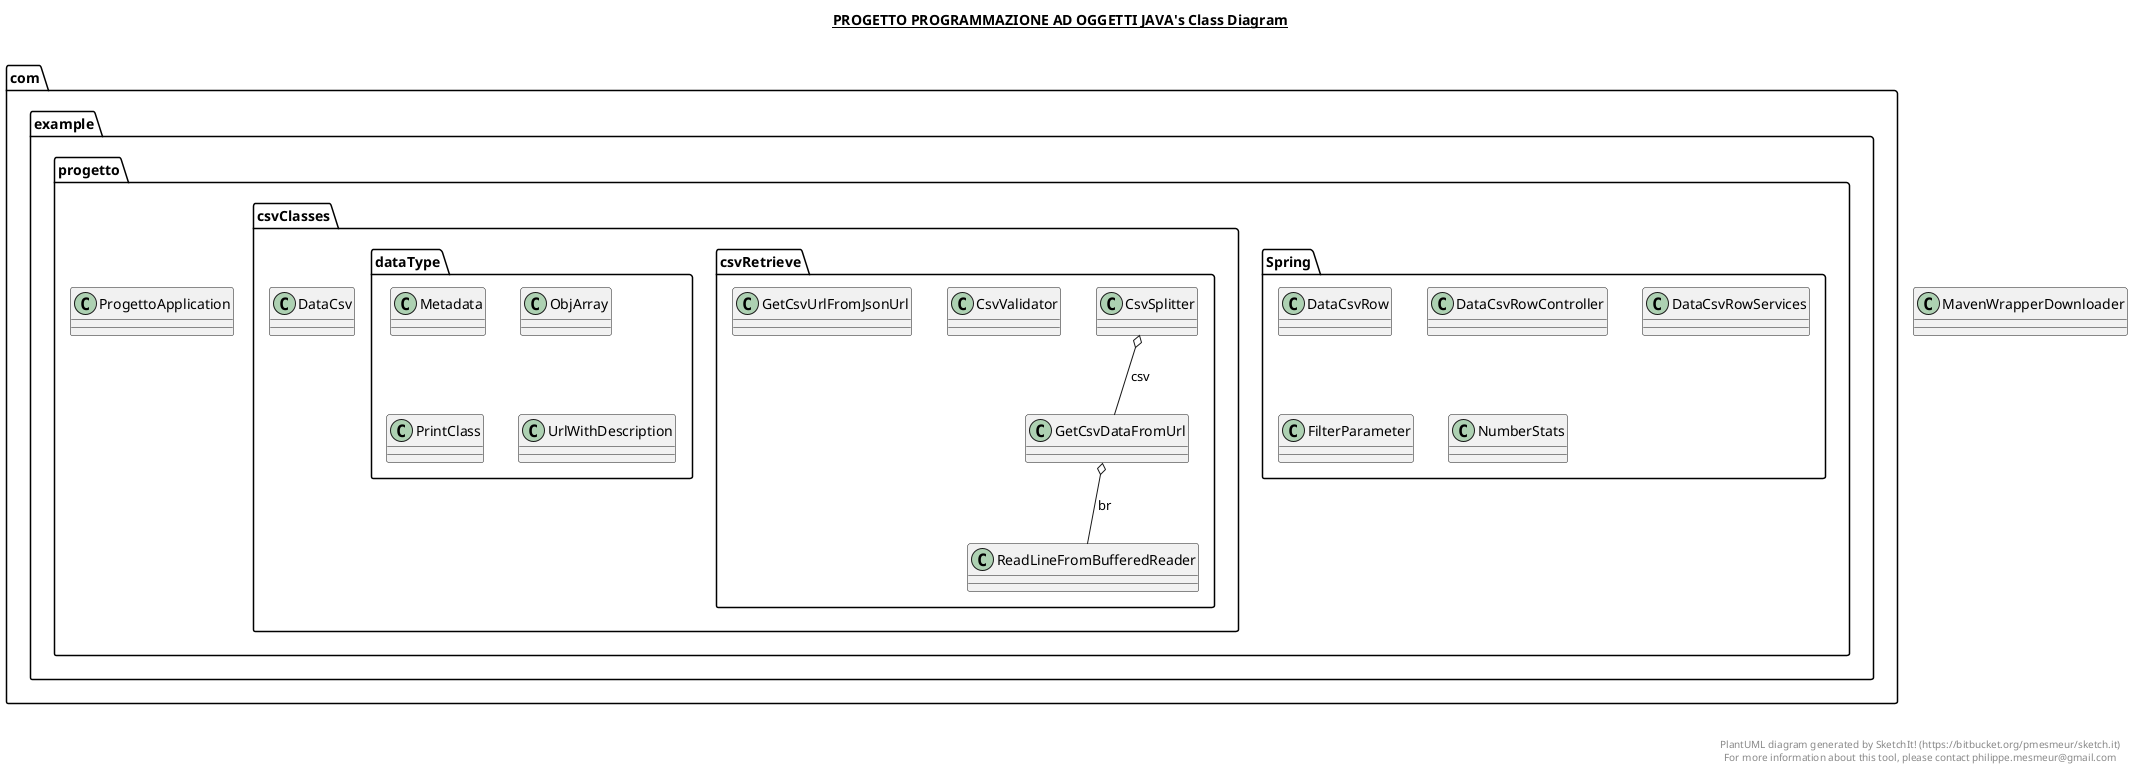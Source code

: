 @startuml

title __PROGETTO PROGRAMMAZIONE AD OGGETTI JAVA's Class Diagram__\n


    class MavenWrapperDownloader {
    }

  

    namespace com.example.progetto {
      class com.example.progetto.ProgettoApplication {
      }
    }

  

    namespace com.example.progetto {
      namespace Spring {
        class com.example.progetto.Spring.DataCsvRow {
        }
      }
    }

  


    namespace com.example.progetto {
      namespace Spring {
        class com.example.progetto.Spring.DataCsvRowController {
        }
      }
    }

  


    namespace com.example.progetto {
      namespace Spring {
        class com.example.progetto.Spring.DataCsvRowServices {
        }
      }
    }

  

    namespace com.example.progetto {
      namespace Spring {
        class com.example.progetto.Spring.FilterParameter {
        }
      }
    }

    namespace com.example.progetto {
      namespace Spring {
        class com.example.progetto.Spring.NumberStats {
        }
      }
    }

    namespace com.example.progetto {
      namespace csvClasses {
        class com.example.progetto.csvClasses.DataCsv {
        }
      }
    }

    namespace com.example.progetto {
      namespace csvClasses {
        namespace csvRetrieve {
          class com.example.progetto.csvClasses.csvRetrieve.CsvSplitter {
          }
        }
      }
    }

    namespace com.example.progetto {
      namespace csvClasses {
        namespace csvRetrieve {
          class com.example.progetto.csvClasses.csvRetrieve.CsvValidator {
          }
        }
      }
    }

    namespace com.example.progetto {
      namespace csvClasses {
        namespace csvRetrieve {
          class com.example.progetto.csvClasses.csvRetrieve.GetCsvDataFromUrl {
          }
        }
      }
    }

    namespace com.example.progetto {
      namespace csvClasses {
        namespace csvRetrieve {
          class com.example.progetto.csvClasses.csvRetrieve.GetCsvUrlFromJsonUrl {
          }
        }
      }
    }

    namespace com.example.progetto {
      namespace csvClasses {
        namespace csvRetrieve {
          class com.example.progetto.csvClasses.csvRetrieve.ReadLineFromBufferedReader {
          }
        }
      }
    }

    namespace com.example.progetto {
      namespace csvClasses {
        namespace dataType {
          class com.example.progetto.csvClasses.dataType.Metadata {
          }
        }
      }
    }

    namespace com.example.progetto {
      namespace csvClasses {
        namespace dataType {
          class com.example.progetto.csvClasses.dataType.ObjArray {
          }
        }
      }
    }

    namespace com.example.progetto {
      namespace csvClasses {
        namespace dataType {
          class com.example.progetto.csvClasses.dataType.PrintClass {
          }
        }
      }
    }

    namespace com.example.progetto {
      namespace csvClasses {
        namespace dataType {
          class com.example.progetto.csvClasses.dataType.UrlWithDescription {
          }
        }
      }
    }

  

  com.example.progetto.csvClasses.csvRetrieve.CsvSplitter o-- com.example.progetto.csvClasses.csvRetrieve.GetCsvDataFromUrl : csv
  com.example.progetto.csvClasses.csvRetrieve.GetCsvDataFromUrl o-- com.example.progetto.csvClasses.csvRetrieve.ReadLineFromBufferedReader : br


right footer


PlantUML diagram generated by SketchIt! (https://bitbucket.org/pmesmeur/sketch.it)
For more information about this tool, please contact philippe.mesmeur@gmail.com
endfooter

@enduml
